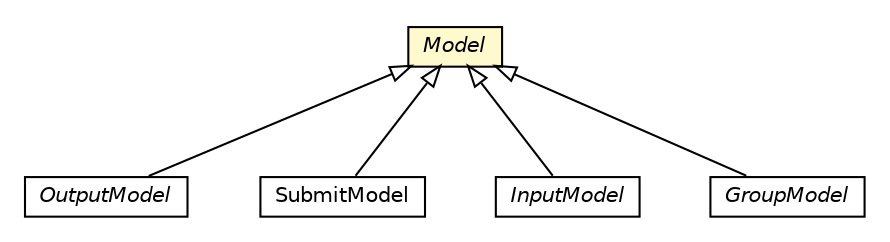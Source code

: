#!/usr/local/bin/dot
#
# Class diagram 
# Generated by UMLGraph version R5_6-24-gf6e263 (http://www.umlgraph.org/)
#

digraph G {
	edge [fontname="Helvetica",fontsize=10,labelfontname="Helvetica",labelfontsize=10];
	node [fontname="Helvetica",fontsize=10,shape=plaintext];
	nodesep=0.25;
	ranksep=0.5;
	// org.universAAL.ui.handler.gui.swing.model.FormControl.OutputModel
	c34972 [label=<<table title="org.universAAL.ui.handler.gui.swing.model.FormControl.OutputModel" border="0" cellborder="1" cellspacing="0" cellpadding="2" port="p" href="./FormControl/OutputModel.html">
		<tr><td><table border="0" cellspacing="0" cellpadding="1">
<tr><td align="center" balign="center"><font face="Helvetica-Oblique"> OutputModel </font></td></tr>
		</table></td></tr>
		</table>>, URL="./FormControl/OutputModel.html", fontname="Helvetica", fontcolor="black", fontsize=10.0];
	// org.universAAL.ui.handler.gui.swing.model.FormControl.SubmitModel
	c34974 [label=<<table title="org.universAAL.ui.handler.gui.swing.model.FormControl.SubmitModel" border="0" cellborder="1" cellspacing="0" cellpadding="2" port="p" href="./FormControl/SubmitModel.html">
		<tr><td><table border="0" cellspacing="0" cellpadding="1">
<tr><td align="center" balign="center"> SubmitModel </td></tr>
		</table></td></tr>
		</table>>, URL="./FormControl/SubmitModel.html", fontname="Helvetica", fontcolor="black", fontsize=10.0];
	// org.universAAL.ui.handler.gui.swing.model.FormControl.InputModel
	c34987 [label=<<table title="org.universAAL.ui.handler.gui.swing.model.FormControl.InputModel" border="0" cellborder="1" cellspacing="0" cellpadding="2" port="p" href="./FormControl/InputModel.html">
		<tr><td><table border="0" cellspacing="0" cellpadding="1">
<tr><td align="center" balign="center"><font face="Helvetica-Oblique"> InputModel </font></td></tr>
		</table></td></tr>
		</table>>, URL="./FormControl/InputModel.html", fontname="Helvetica", fontcolor="black", fontsize=10.0];
	// org.universAAL.ui.handler.gui.swing.model.FormControl.GroupModel
	c34991 [label=<<table title="org.universAAL.ui.handler.gui.swing.model.FormControl.GroupModel" border="0" cellborder="1" cellspacing="0" cellpadding="2" port="p" href="./FormControl/GroupModel.html">
		<tr><td><table border="0" cellspacing="0" cellpadding="1">
<tr><td align="center" balign="center"><font face="Helvetica-Oblique"> GroupModel </font></td></tr>
		</table></td></tr>
		</table>>, URL="./FormControl/GroupModel.html", fontname="Helvetica", fontcolor="black", fontsize=10.0];
	// org.universAAL.ui.handler.gui.swing.model.Model
	c35001 [label=<<table title="org.universAAL.ui.handler.gui.swing.model.Model" border="0" cellborder="1" cellspacing="0" cellpadding="2" port="p" bgcolor="lemonChiffon" href="./Model.html">
		<tr><td><table border="0" cellspacing="0" cellpadding="1">
<tr><td align="center" balign="center"><font face="Helvetica-Oblique"> Model </font></td></tr>
		</table></td></tr>
		</table>>, URL="./Model.html", fontname="Helvetica", fontcolor="black", fontsize=10.0];
	//org.universAAL.ui.handler.gui.swing.model.FormControl.OutputModel extends org.universAAL.ui.handler.gui.swing.model.Model
	c35001:p -> c34972:p [dir=back,arrowtail=empty];
	//org.universAAL.ui.handler.gui.swing.model.FormControl.SubmitModel extends org.universAAL.ui.handler.gui.swing.model.Model
	c35001:p -> c34974:p [dir=back,arrowtail=empty];
	//org.universAAL.ui.handler.gui.swing.model.FormControl.InputModel extends org.universAAL.ui.handler.gui.swing.model.Model
	c35001:p -> c34987:p [dir=back,arrowtail=empty];
	//org.universAAL.ui.handler.gui.swing.model.FormControl.GroupModel extends org.universAAL.ui.handler.gui.swing.model.Model
	c35001:p -> c34991:p [dir=back,arrowtail=empty];
}

